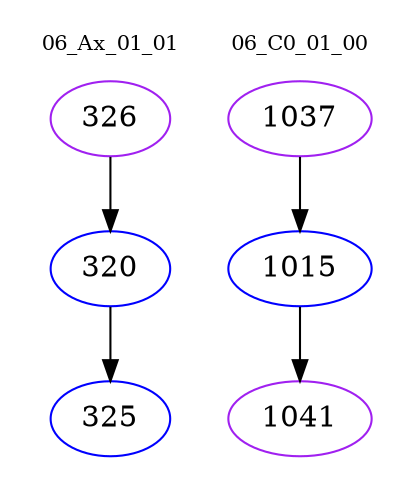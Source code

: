 digraph{
subgraph cluster_0 {
color = white
label = "06_Ax_01_01";
fontsize=10;
T0_326 [label="326", color="purple"]
T0_326 -> T0_320 [color="black"]
T0_320 [label="320", color="blue"]
T0_320 -> T0_325 [color="black"]
T0_325 [label="325", color="blue"]
}
subgraph cluster_1 {
color = white
label = "06_C0_01_00";
fontsize=10;
T1_1037 [label="1037", color="purple"]
T1_1037 -> T1_1015 [color="black"]
T1_1015 [label="1015", color="blue"]
T1_1015 -> T1_1041 [color="black"]
T1_1041 [label="1041", color="purple"]
}
}
